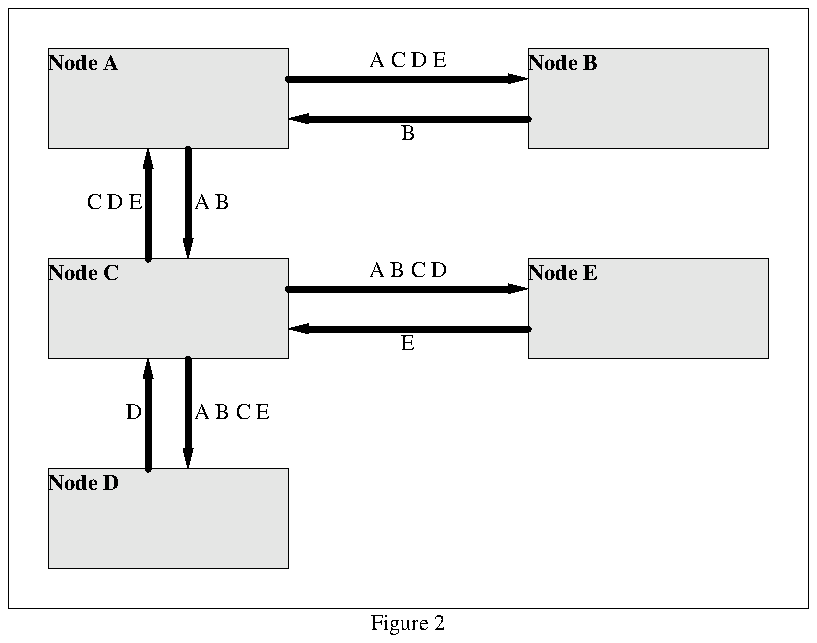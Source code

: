 .\" ----------
.\" figure-2
.\"
.\"	Copyright (c) 2003-2004, PostgreSQL Global Development Group
.\"	Author: Jan Wieck, Afilias USA INC.
.\"
.\" 
.\" ----------
.PS
.ps -2
Outer:	box wid 4.0 ht 3.0
		"Figure 2" at Outer.s below

NodeA:	box wid 1.2 ht 0.5 with .nw at Outer.nw+(0.2,-0.2) fill 0.1
		"\fBNode A\fR" at NodeA.nw ljust below
	
NodeB:	box wid 1.2 ht 0.5 with .ne at Outer.ne+(-0.2,-0.2) fill 0.1
		"\fBNode B\fR" at NodeB.nw ljust below

NodeC:	box wid 1.2 ht 0.5 with .w at Outer.w+(0.2,0.0) fill 0.1
		"\fBNode C\fR" at NodeC.nw ljust below

NodeD:	box wid 1.2 ht 0.5 with .sw at Outer.sw+(0.2,0.2) fill 0.1
		"\fBNode D\fR" at NodeD.nw ljust below

NodeE:	box wid 1.2 ht 0.5 with .e at Outer.e+(-0.2,0.0) fill 0.1
		"\fBNode E\fR" at NodeE.nw ljust below

LineAB:	line from NodeA.e+(0.0,0.1) to NodeB.w+(0.0,0.1) -> thickness 2.0
		"A C D E" at LineAB.c above
LineBA:	line from NodeA.e+(0.0,-0.1) to NodeB.w+(0.0,-0.1) <- thickness 2.0
		"B" at LineBA.c below

LineAC:	line from NodeA.s+(0.1,0.0) to NodeC.n+(0.1,0.0) -> thickness 2.0
		" A B" at LineAC.c ljust
LineCA:	line from NodeA.s+(-0.1,0.0) to NodeC.n+(-0.1,0.0) <- thickness 2.0
		"C D E " at LineCA.c rjust

LineCD:	line from NodeC.s+(0.1,0.0) to NodeD.n+(0.1,0.0) -> thickness 2.0
		" A B C E" at LineCD.c ljust
LineDC:	line from NodeC.s+(-0.1,0.0) to NodeD.n+(-0.1,0.0) <- thickness 2.0
		"D " at LineDC.c rjust

LineCE:	line from NodeC.e+(0.0,0.1) to NodeE.w+(0.0,0.1) -> thickness 2.0
		"A B C D" at LineCE.c above
LineEC:	line from NodeC.e+(0.0,-0.1) to NodeE.w+(0.0,-0.1) <- thickness 2.0
		"E" at LineEC.c below

.ps +2
.PE

